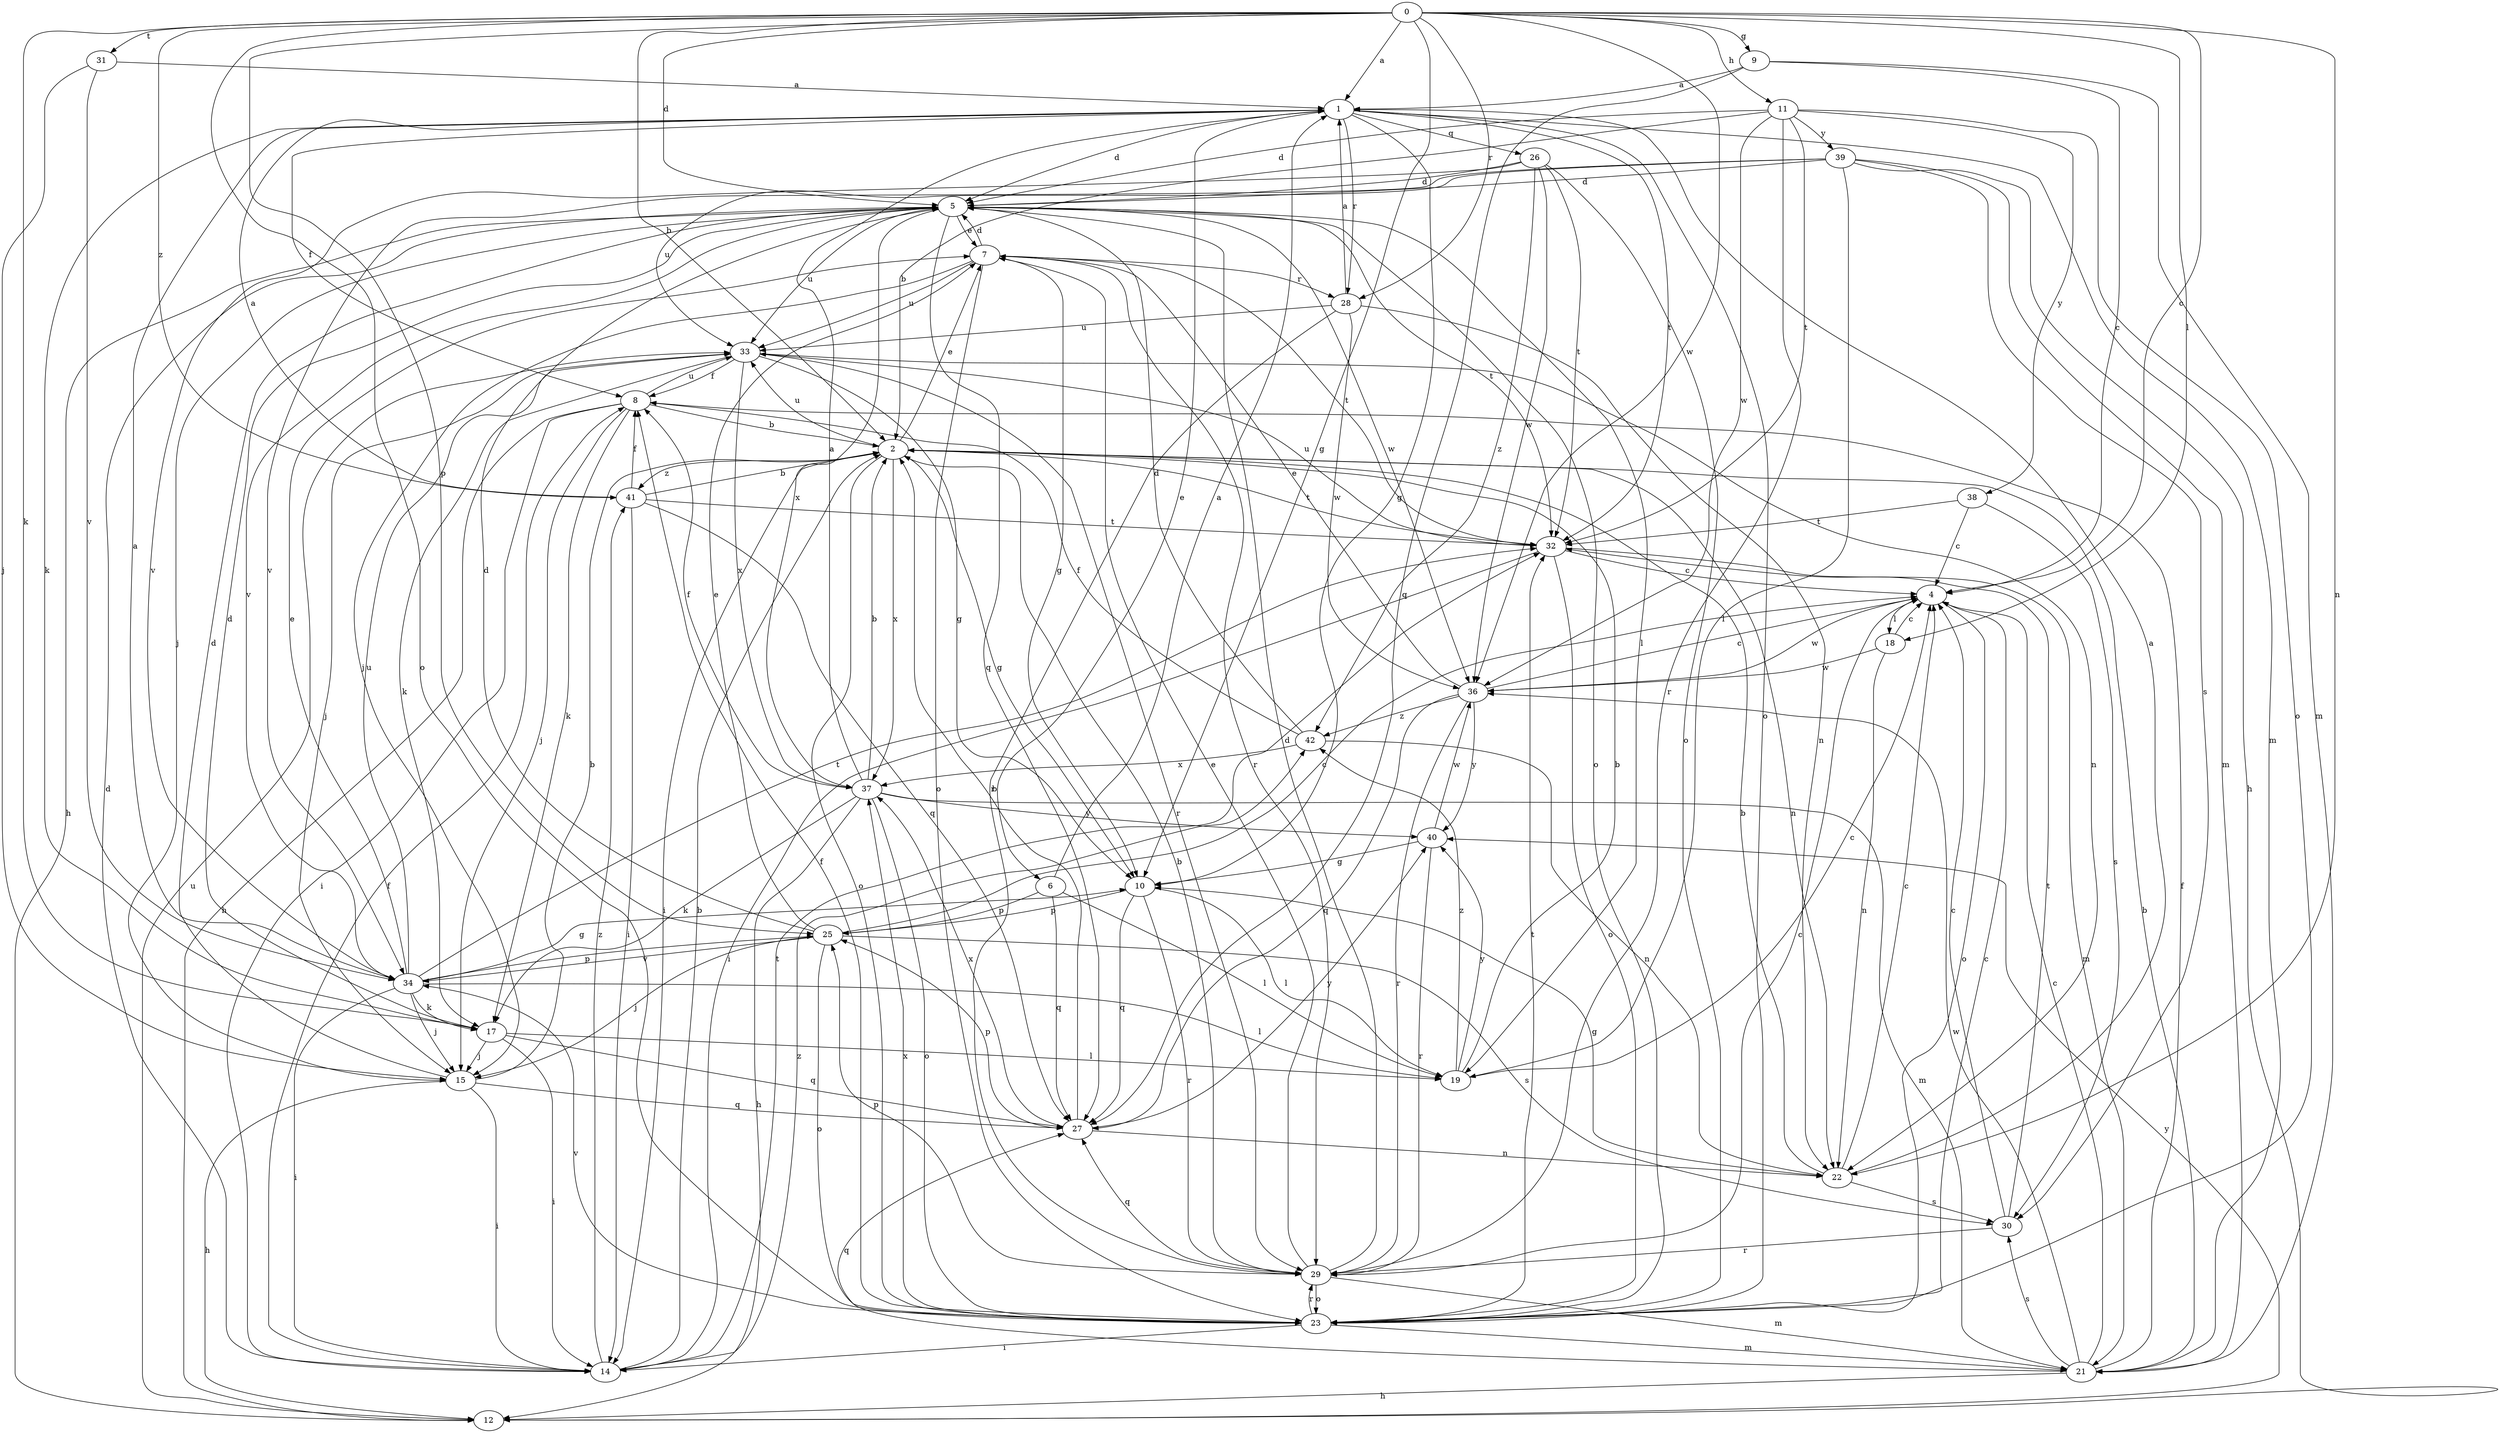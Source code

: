 strict digraph  {
0;
1;
2;
4;
5;
6;
7;
8;
9;
10;
11;
12;
14;
15;
17;
18;
19;
21;
22;
23;
25;
26;
27;
28;
29;
30;
31;
32;
33;
34;
36;
37;
38;
39;
40;
41;
42;
0 -> 1  [label=a];
0 -> 2  [label=b];
0 -> 4  [label=c];
0 -> 5  [label=d];
0 -> 9  [label=g];
0 -> 10  [label=g];
0 -> 11  [label=h];
0 -> 17  [label=k];
0 -> 18  [label=l];
0 -> 22  [label=n];
0 -> 23  [label=o];
0 -> 25  [label=p];
0 -> 28  [label=r];
0 -> 31  [label=t];
0 -> 36  [label=w];
0 -> 41  [label=z];
1 -> 5  [label=d];
1 -> 6  [label=e];
1 -> 8  [label=f];
1 -> 10  [label=g];
1 -> 17  [label=k];
1 -> 21  [label=m];
1 -> 23  [label=o];
1 -> 26  [label=q];
1 -> 28  [label=r];
1 -> 32  [label=t];
2 -> 7  [label=e];
2 -> 10  [label=g];
2 -> 14  [label=i];
2 -> 22  [label=n];
2 -> 23  [label=o];
2 -> 32  [label=t];
2 -> 33  [label=u];
2 -> 37  [label=x];
2 -> 41  [label=z];
4 -> 18  [label=l];
4 -> 23  [label=o];
4 -> 36  [label=w];
5 -> 7  [label=e];
5 -> 12  [label=h];
5 -> 15  [label=j];
5 -> 19  [label=l];
5 -> 23  [label=o];
5 -> 27  [label=q];
5 -> 32  [label=t];
5 -> 33  [label=u];
5 -> 34  [label=v];
5 -> 36  [label=w];
5 -> 37  [label=x];
6 -> 1  [label=a];
6 -> 19  [label=l];
6 -> 25  [label=p];
6 -> 27  [label=q];
7 -> 5  [label=d];
7 -> 10  [label=g];
7 -> 15  [label=j];
7 -> 23  [label=o];
7 -> 28  [label=r];
7 -> 29  [label=r];
7 -> 32  [label=t];
7 -> 33  [label=u];
8 -> 2  [label=b];
8 -> 12  [label=h];
8 -> 14  [label=i];
8 -> 15  [label=j];
8 -> 17  [label=k];
8 -> 33  [label=u];
9 -> 1  [label=a];
9 -> 4  [label=c];
9 -> 21  [label=m];
9 -> 27  [label=q];
10 -> 19  [label=l];
10 -> 25  [label=p];
10 -> 27  [label=q];
10 -> 29  [label=r];
11 -> 2  [label=b];
11 -> 5  [label=d];
11 -> 23  [label=o];
11 -> 29  [label=r];
11 -> 32  [label=t];
11 -> 36  [label=w];
11 -> 38  [label=y];
11 -> 39  [label=y];
12 -> 33  [label=u];
12 -> 40  [label=y];
14 -> 2  [label=b];
14 -> 5  [label=d];
14 -> 8  [label=f];
14 -> 32  [label=t];
14 -> 41  [label=z];
14 -> 42  [label=z];
15 -> 2  [label=b];
15 -> 5  [label=d];
15 -> 12  [label=h];
15 -> 14  [label=i];
15 -> 27  [label=q];
17 -> 5  [label=d];
17 -> 14  [label=i];
17 -> 15  [label=j];
17 -> 19  [label=l];
17 -> 27  [label=q];
18 -> 4  [label=c];
18 -> 22  [label=n];
18 -> 36  [label=w];
19 -> 2  [label=b];
19 -> 4  [label=c];
19 -> 40  [label=y];
19 -> 42  [label=z];
21 -> 2  [label=b];
21 -> 4  [label=c];
21 -> 8  [label=f];
21 -> 12  [label=h];
21 -> 27  [label=q];
21 -> 30  [label=s];
21 -> 36  [label=w];
22 -> 1  [label=a];
22 -> 2  [label=b];
22 -> 4  [label=c];
22 -> 10  [label=g];
22 -> 30  [label=s];
23 -> 4  [label=c];
23 -> 8  [label=f];
23 -> 14  [label=i];
23 -> 21  [label=m];
23 -> 29  [label=r];
23 -> 32  [label=t];
23 -> 34  [label=v];
23 -> 37  [label=x];
25 -> 4  [label=c];
25 -> 5  [label=d];
25 -> 7  [label=e];
25 -> 15  [label=j];
25 -> 23  [label=o];
25 -> 30  [label=s];
25 -> 34  [label=v];
26 -> 5  [label=d];
26 -> 23  [label=o];
26 -> 32  [label=t];
26 -> 34  [label=v];
26 -> 36  [label=w];
26 -> 42  [label=z];
27 -> 2  [label=b];
27 -> 22  [label=n];
27 -> 25  [label=p];
27 -> 37  [label=x];
27 -> 40  [label=y];
28 -> 1  [label=a];
28 -> 22  [label=n];
28 -> 29  [label=r];
28 -> 33  [label=u];
28 -> 36  [label=w];
29 -> 2  [label=b];
29 -> 4  [label=c];
29 -> 5  [label=d];
29 -> 7  [label=e];
29 -> 21  [label=m];
29 -> 23  [label=o];
29 -> 25  [label=p];
29 -> 27  [label=q];
30 -> 4  [label=c];
30 -> 29  [label=r];
30 -> 32  [label=t];
31 -> 1  [label=a];
31 -> 15  [label=j];
31 -> 34  [label=v];
32 -> 4  [label=c];
32 -> 14  [label=i];
32 -> 21  [label=m];
32 -> 23  [label=o];
32 -> 33  [label=u];
33 -> 8  [label=f];
33 -> 10  [label=g];
33 -> 15  [label=j];
33 -> 17  [label=k];
33 -> 22  [label=n];
33 -> 29  [label=r];
33 -> 37  [label=x];
34 -> 1  [label=a];
34 -> 7  [label=e];
34 -> 10  [label=g];
34 -> 14  [label=i];
34 -> 15  [label=j];
34 -> 17  [label=k];
34 -> 19  [label=l];
34 -> 25  [label=p];
34 -> 32  [label=t];
34 -> 33  [label=u];
36 -> 4  [label=c];
36 -> 7  [label=e];
36 -> 27  [label=q];
36 -> 29  [label=r];
36 -> 40  [label=y];
36 -> 42  [label=z];
37 -> 1  [label=a];
37 -> 2  [label=b];
37 -> 8  [label=f];
37 -> 12  [label=h];
37 -> 17  [label=k];
37 -> 21  [label=m];
37 -> 23  [label=o];
37 -> 40  [label=y];
38 -> 4  [label=c];
38 -> 30  [label=s];
38 -> 32  [label=t];
39 -> 5  [label=d];
39 -> 12  [label=h];
39 -> 19  [label=l];
39 -> 21  [label=m];
39 -> 30  [label=s];
39 -> 33  [label=u];
39 -> 34  [label=v];
40 -> 10  [label=g];
40 -> 29  [label=r];
40 -> 36  [label=w];
41 -> 1  [label=a];
41 -> 2  [label=b];
41 -> 8  [label=f];
41 -> 14  [label=i];
41 -> 27  [label=q];
41 -> 32  [label=t];
42 -> 5  [label=d];
42 -> 8  [label=f];
42 -> 22  [label=n];
42 -> 37  [label=x];
}
